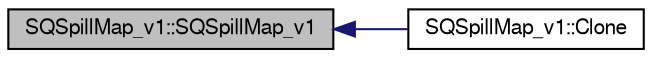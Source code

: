 digraph "SQSpillMap_v1::SQSpillMap_v1"
{
  bgcolor="transparent";
  edge [fontname="FreeSans",fontsize="10",labelfontname="FreeSans",labelfontsize="10"];
  node [fontname="FreeSans",fontsize="10",shape=record];
  rankdir="LR";
  Node1 [label="SQSpillMap_v1::SQSpillMap_v1",height=0.2,width=0.4,color="black", fillcolor="grey75", style="filled" fontcolor="black"];
  Node1 -> Node2 [dir="back",color="midnightblue",fontsize="10",style="solid",fontname="FreeSans"];
  Node2 [label="SQSpillMap_v1::Clone",height=0.2,width=0.4,color="black",URL="$df/de1/classSQSpillMap__v1.html#a058ad60e1037de5f4379619286eedf00"];
}

